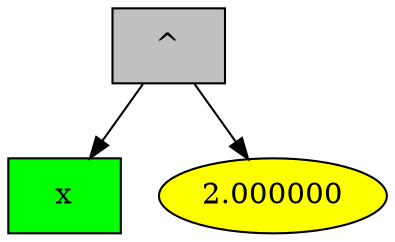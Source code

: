digraph G {
1 [style = filled, label="^", shape = box, fillcolor="grey"];
1->7;
7 [style = filled, label="x", shape = box, fillcolor="green"];
1->8;
8 [style = filled, label="2.000000", fillcolor="yellow"];

}
